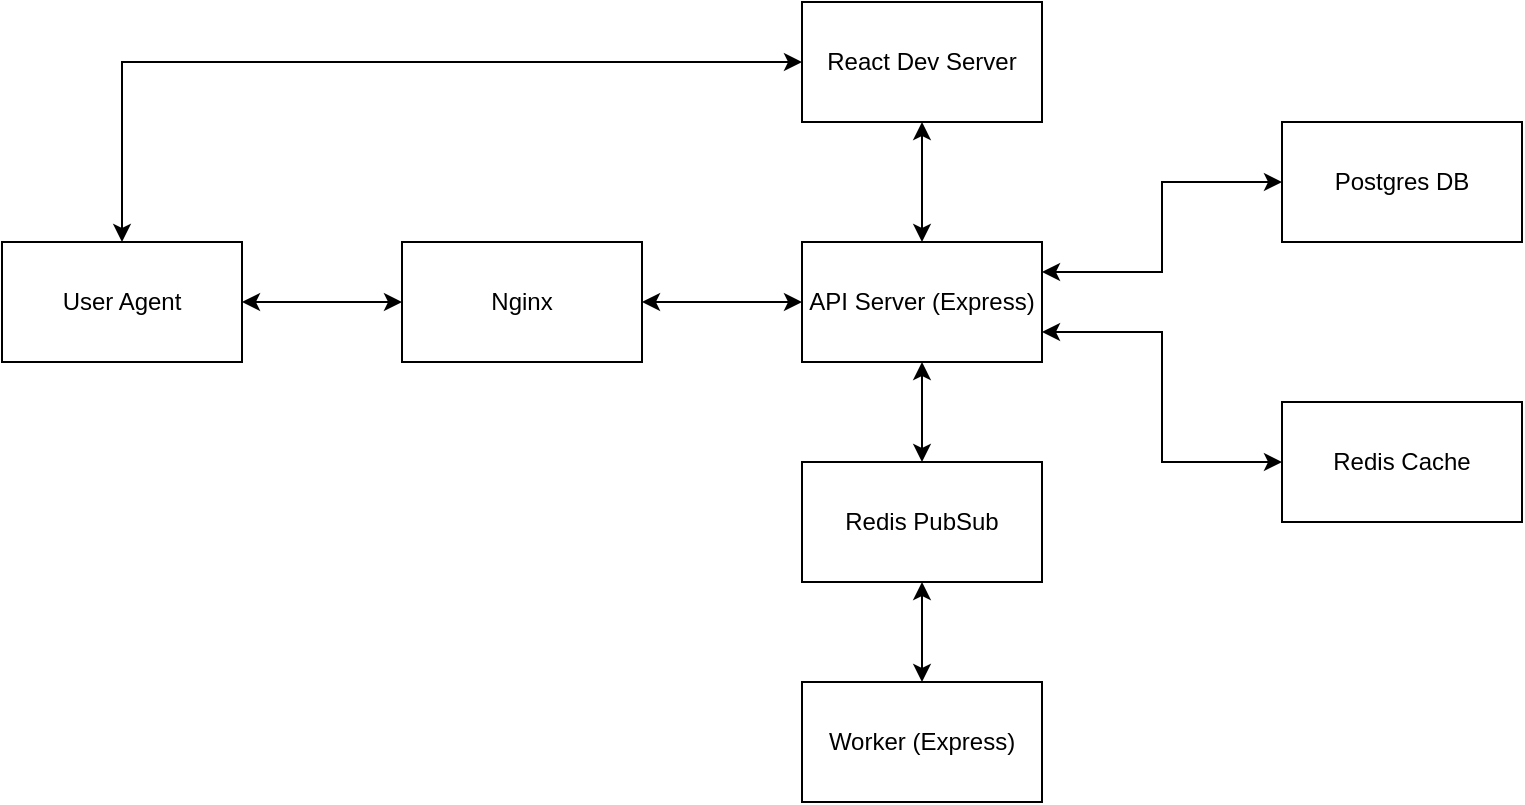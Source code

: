 <mxfile version="15.7.3" type="device"><diagram id="piDafpqhtRUU5qUU-vj8" name="Page-1"><mxGraphModel dx="1566" dy="906" grid="1" gridSize="10" guides="1" tooltips="1" connect="1" arrows="1" fold="1" page="1" pageScale="1" pageWidth="1169" pageHeight="827" math="0" shadow="0"><root><mxCell id="0"/><mxCell id="1" parent="0"/><mxCell id="JDbVQdWDWLPik-uImzkJ-9" style="edgeStyle=orthogonalEdgeStyle;rounded=0;orthogonalLoop=1;jettySize=auto;html=1;exitX=1;exitY=0.5;exitDx=0;exitDy=0;entryX=0;entryY=0.5;entryDx=0;entryDy=0;startArrow=classic;startFill=1;" edge="1" parent="1" source="JDbVQdWDWLPik-uImzkJ-1" target="JDbVQdWDWLPik-uImzkJ-2"><mxGeometry relative="1" as="geometry"/></mxCell><mxCell id="JDbVQdWDWLPik-uImzkJ-1" value="User Agent" style="rounded=0;whiteSpace=wrap;html=1;" vertex="1" parent="1"><mxGeometry x="170" y="310" width="120" height="60" as="geometry"/></mxCell><mxCell id="JDbVQdWDWLPik-uImzkJ-11" style="edgeStyle=orthogonalEdgeStyle;rounded=0;orthogonalLoop=1;jettySize=auto;html=1;exitX=0.5;exitY=0;exitDx=0;exitDy=0;entryX=0;entryY=0.5;entryDx=0;entryDy=0;startArrow=classic;startFill=1;" edge="1" parent="1" source="JDbVQdWDWLPik-uImzkJ-1" target="JDbVQdWDWLPik-uImzkJ-3"><mxGeometry relative="1" as="geometry"/></mxCell><mxCell id="JDbVQdWDWLPik-uImzkJ-17" style="edgeStyle=orthogonalEdgeStyle;rounded=0;orthogonalLoop=1;jettySize=auto;html=1;exitX=1;exitY=0.5;exitDx=0;exitDy=0;entryX=0;entryY=0.5;entryDx=0;entryDy=0;startArrow=classic;startFill=1;" edge="1" parent="1" source="JDbVQdWDWLPik-uImzkJ-2" target="JDbVQdWDWLPik-uImzkJ-4"><mxGeometry relative="1" as="geometry"/></mxCell><mxCell id="JDbVQdWDWLPik-uImzkJ-2" value="Nginx&lt;span style=&quot;color: rgba(0 , 0 , 0 , 0) ; font-family: monospace ; font-size: 0px&quot;&gt;%3CmxGraphModel%3E%3Croot%3E%3CmxCell%20id%3D%220%22%2F%3E%3CmxCell%20id%3D%221%22%20parent%3D%220%22%2F%3E%3CmxCell%20id%3D%222%22%20value%3D%22User%20Agent%22%20style%3D%22rounded%3D0%3BwhiteSpace%3Dwrap%3Bhtml%3D1%3B%22%20vertex%3D%221%22%20parent%3D%221%22%3E%3CmxGeometry%20x%3D%22150%22%20y%3D%22310%22%20width%3D%22120%22%20height%3D%2260%22%20as%3D%22geometry%22%2F%3E%3C%2FmxCell%3E%3C%2Froot%3E%3C%2FmxGraphModel%3E&lt;/span&gt;" style="rounded=0;whiteSpace=wrap;html=1;" vertex="1" parent="1"><mxGeometry x="370" y="310" width="120" height="60" as="geometry"/></mxCell><mxCell id="JDbVQdWDWLPik-uImzkJ-12" style="edgeStyle=orthogonalEdgeStyle;rounded=0;orthogonalLoop=1;jettySize=auto;html=1;exitX=0.5;exitY=1;exitDx=0;exitDy=0;startArrow=classic;startFill=1;" edge="1" parent="1" source="JDbVQdWDWLPik-uImzkJ-3" target="JDbVQdWDWLPik-uImzkJ-4"><mxGeometry relative="1" as="geometry"/></mxCell><mxCell id="JDbVQdWDWLPik-uImzkJ-3" value="React Dev Server" style="rounded=0;whiteSpace=wrap;html=1;" vertex="1" parent="1"><mxGeometry x="570" y="190" width="120" height="60" as="geometry"/></mxCell><mxCell id="JDbVQdWDWLPik-uImzkJ-13" style="edgeStyle=orthogonalEdgeStyle;rounded=0;orthogonalLoop=1;jettySize=auto;html=1;exitX=0.5;exitY=1;exitDx=0;exitDy=0;startArrow=classic;startFill=1;" edge="1" parent="1" source="JDbVQdWDWLPik-uImzkJ-4" target="JDbVQdWDWLPik-uImzkJ-5"><mxGeometry relative="1" as="geometry"/></mxCell><mxCell id="JDbVQdWDWLPik-uImzkJ-15" style="edgeStyle=orthogonalEdgeStyle;rounded=0;orthogonalLoop=1;jettySize=auto;html=1;exitX=1;exitY=0.25;exitDx=0;exitDy=0;entryX=0;entryY=0.5;entryDx=0;entryDy=0;startArrow=classic;startFill=1;" edge="1" parent="1" source="JDbVQdWDWLPik-uImzkJ-4" target="JDbVQdWDWLPik-uImzkJ-6"><mxGeometry relative="1" as="geometry"/></mxCell><mxCell id="JDbVQdWDWLPik-uImzkJ-16" style="edgeStyle=orthogonalEdgeStyle;rounded=0;orthogonalLoop=1;jettySize=auto;html=1;exitX=1;exitY=0.75;exitDx=0;exitDy=0;entryX=0;entryY=0.5;entryDx=0;entryDy=0;startArrow=classic;startFill=1;" edge="1" parent="1" source="JDbVQdWDWLPik-uImzkJ-4" target="JDbVQdWDWLPik-uImzkJ-7"><mxGeometry relative="1" as="geometry"/></mxCell><mxCell id="JDbVQdWDWLPik-uImzkJ-4" value="API Server (Express)" style="rounded=0;whiteSpace=wrap;html=1;" vertex="1" parent="1"><mxGeometry x="570" y="310" width="120" height="60" as="geometry"/></mxCell><mxCell id="JDbVQdWDWLPik-uImzkJ-14" style="edgeStyle=orthogonalEdgeStyle;rounded=0;orthogonalLoop=1;jettySize=auto;html=1;exitX=0.5;exitY=1;exitDx=0;exitDy=0;startArrow=classic;startFill=1;" edge="1" parent="1" source="JDbVQdWDWLPik-uImzkJ-5" target="JDbVQdWDWLPik-uImzkJ-8"><mxGeometry relative="1" as="geometry"/></mxCell><mxCell id="JDbVQdWDWLPik-uImzkJ-5" value="Redis PubSub" style="rounded=0;whiteSpace=wrap;html=1;" vertex="1" parent="1"><mxGeometry x="570" y="420" width="120" height="60" as="geometry"/></mxCell><mxCell id="JDbVQdWDWLPik-uImzkJ-6" value="Postgres DB" style="rounded=0;whiteSpace=wrap;html=1;" vertex="1" parent="1"><mxGeometry x="810" y="250" width="120" height="60" as="geometry"/></mxCell><mxCell id="JDbVQdWDWLPik-uImzkJ-7" value="Redis Cache" style="rounded=0;whiteSpace=wrap;html=1;" vertex="1" parent="1"><mxGeometry x="810" y="390" width="120" height="60" as="geometry"/></mxCell><mxCell id="JDbVQdWDWLPik-uImzkJ-8" value="Worker (Express)" style="rounded=0;whiteSpace=wrap;html=1;" vertex="1" parent="1"><mxGeometry x="570" y="530" width="120" height="60" as="geometry"/></mxCell></root></mxGraphModel></diagram></mxfile>